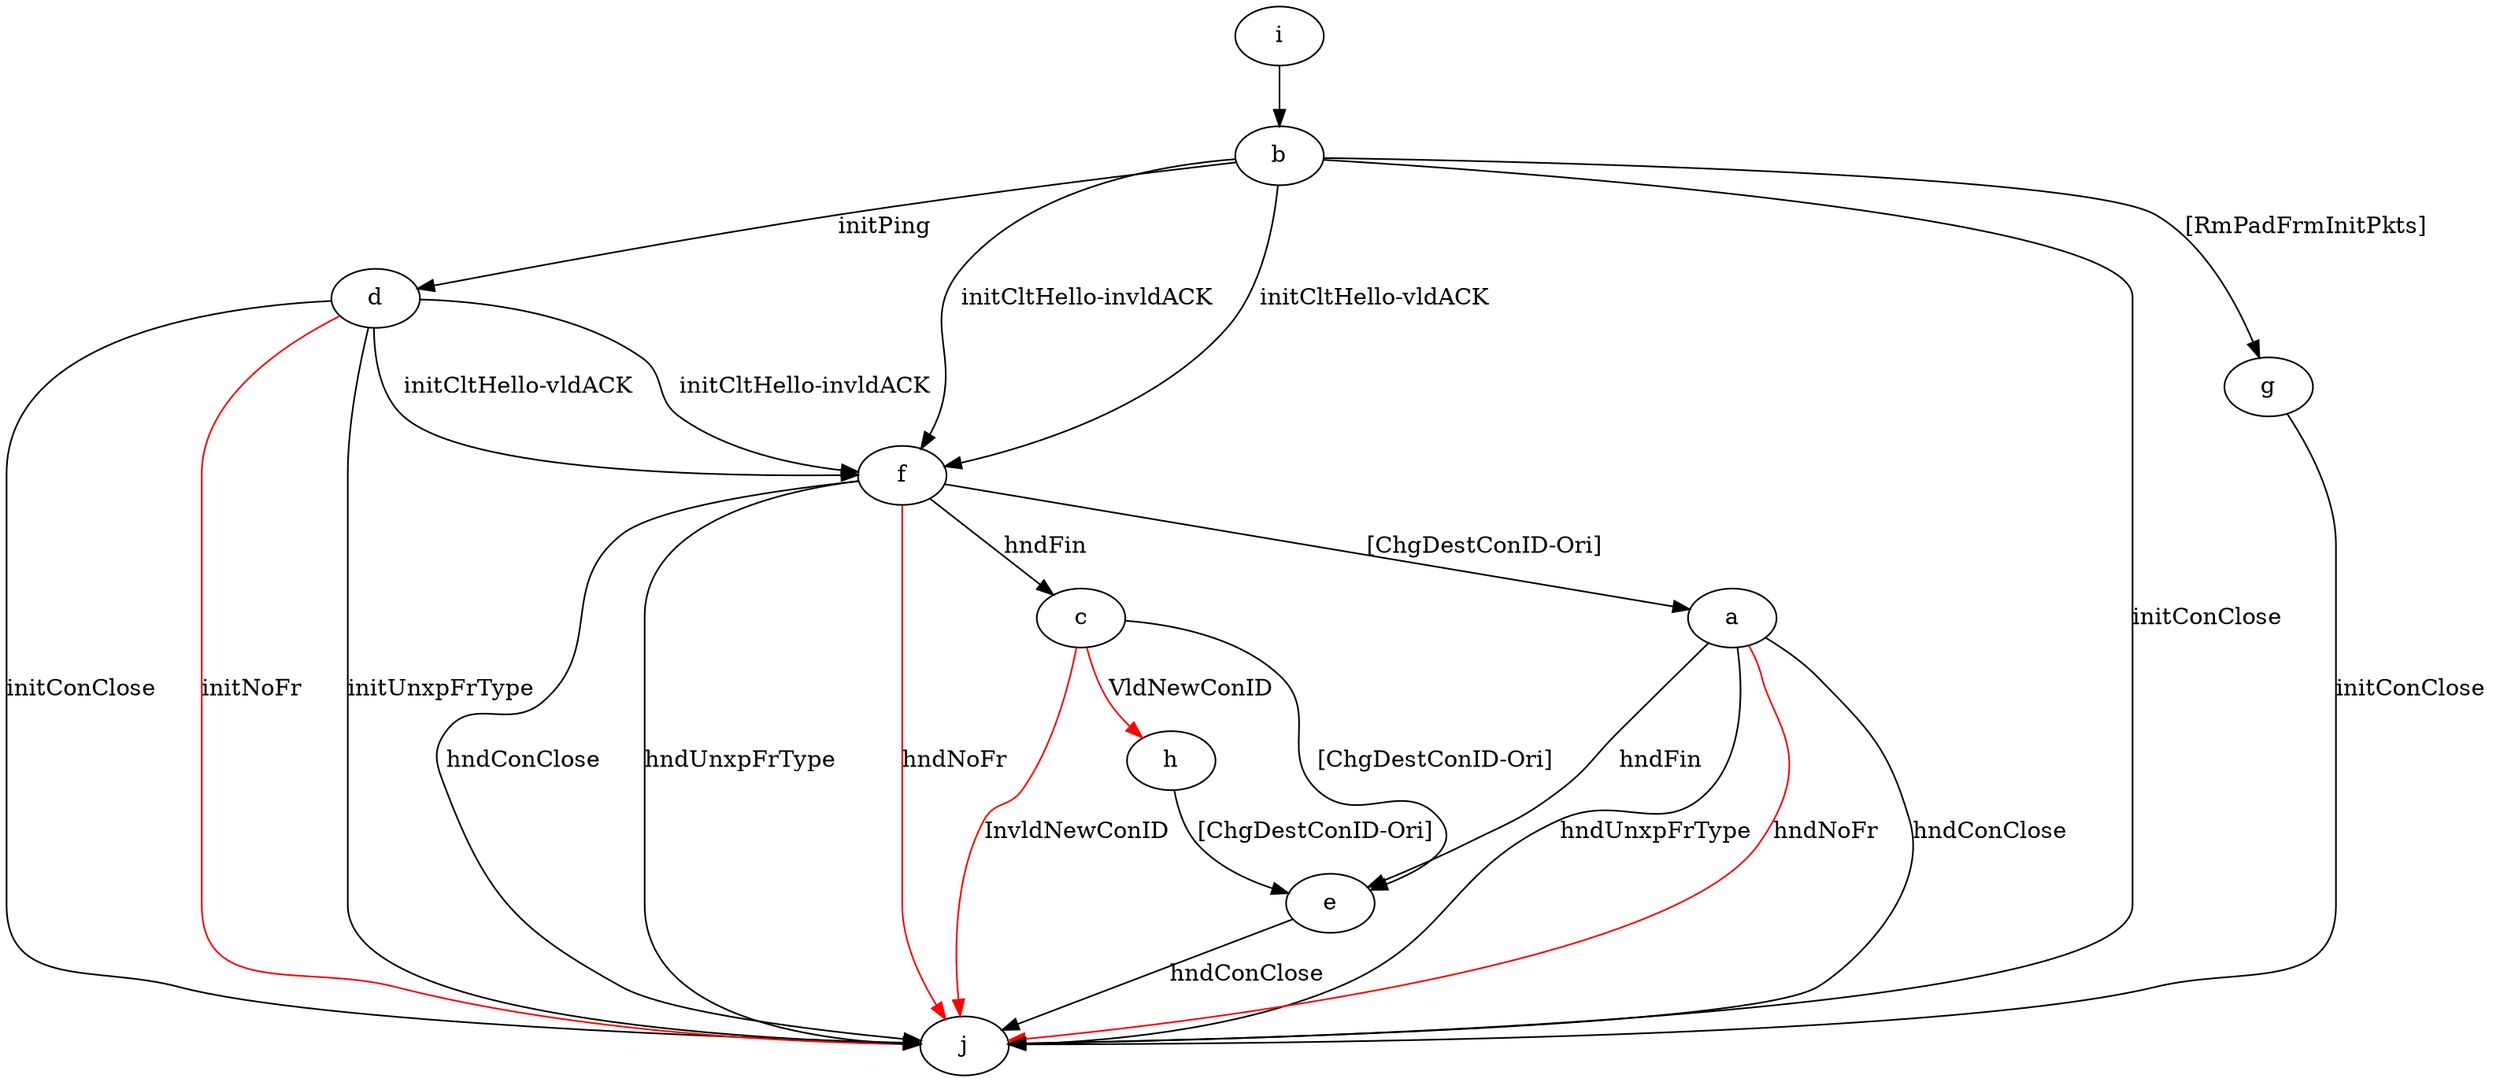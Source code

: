 digraph "" {
	a -> e	[key=0,
		label="hndFin "];
	a -> j	[key=0,
		label="hndConClose "];
	a -> j	[key=1,
		label="hndUnxpFrType "];
	a -> j	[key=2,
		color=red,
		label="hndNoFr "];
	b -> d	[key=0,
		label="initPing "];
	b -> f	[key=0,
		label="initCltHello-vldACK "];
	b -> f	[key=1,
		label="initCltHello-invldACK "];
	b -> g	[key=0,
		label="[RmPadFrmInitPkts] "];
	b -> j	[key=0,
		label="initConClose "];
	c -> e	[key=0,
		label="[ChgDestConID-Ori] "];
	c -> h	[key=0,
		color=red,
		label="VldNewConID "];
	c -> j	[key=0,
		color=red,
		label="InvldNewConID "];
	d -> f	[key=0,
		label="initCltHello-vldACK "];
	d -> f	[key=1,
		label="initCltHello-invldACK "];
	d -> j	[key=0,
		label="initConClose "];
	d -> j	[key=1,
		label="initUnxpFrType "];
	d -> j	[key=2,
		color=red,
		label="initNoFr "];
	e -> j	[key=0,
		label="hndConClose "];
	f -> a	[key=0,
		label="[ChgDestConID-Ori] "];
	f -> c	[key=0,
		label="hndFin "];
	f -> j	[key=0,
		label="hndConClose "];
	f -> j	[key=1,
		label="hndUnxpFrType "];
	f -> j	[key=2,
		color=red,
		label="hndNoFr "];
	g -> j	[key=0,
		label="initConClose "];
	h -> e	[key=0,
		label="[ChgDestConID-Ori] "];
	i -> b	[key=0];
}
